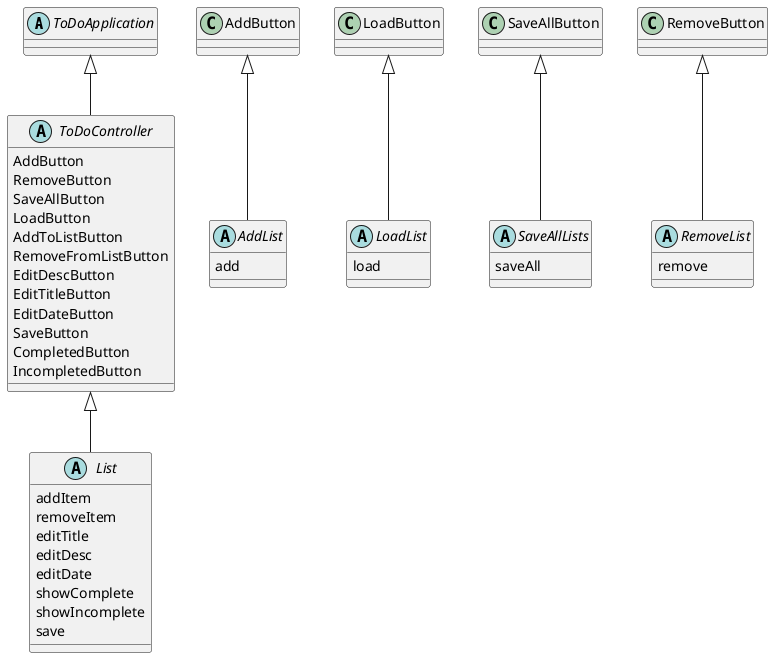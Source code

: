@startuml
'https://plantuml.com/class-diagram

abstract class ToDoApplication
abstract class ToDoController {
AddButton
RemoveButton
SaveAllButton
LoadButton
AddToListButton
RemoveFromListButton
EditDescButton
EditTitleButton
EditDateButton
SaveButton
CompletedButton
IncompletedButton
}
abstract class List {
addItem
removeItem
editTitle
editDesc
editDate
showComplete
showIncomplete
save
}
abstract class AddList {
add
}
abstract class LoadList {
load
}
abstract class SaveAllLists {
saveAll
}
abstract class RemoveList {
remove
}

ToDoApplication <|-- ToDoController
ToDoController <|-- List

AddButton <|-- AddList
LoadButton <|--  LoadList
SaveAllButton <|-- SaveAllLists
RemoveButton <|-- RemoveList

@enduml